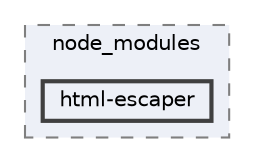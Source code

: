 digraph "pkiclassroomrescheduler/src/main/frontend/node_modules/html-escaper"
{
 // LATEX_PDF_SIZE
  bgcolor="transparent";
  edge [fontname=Helvetica,fontsize=10,labelfontname=Helvetica,labelfontsize=10];
  node [fontname=Helvetica,fontsize=10,shape=box,height=0.2,width=0.4];
  compound=true
  subgraph clusterdir_72953eda66ccb3a2722c28e1c3e6c23b {
    graph [ bgcolor="#edf0f7", pencolor="grey50", label="node_modules", fontname=Helvetica,fontsize=10 style="filled,dashed", URL="dir_72953eda66ccb3a2722c28e1c3e6c23b.html",tooltip=""]
  dir_fb5672093e79d4172c23d988301bc717 [label="html-escaper", fillcolor="#edf0f7", color="grey25", style="filled,bold", URL="dir_fb5672093e79d4172c23d988301bc717.html",tooltip=""];
  }
}
